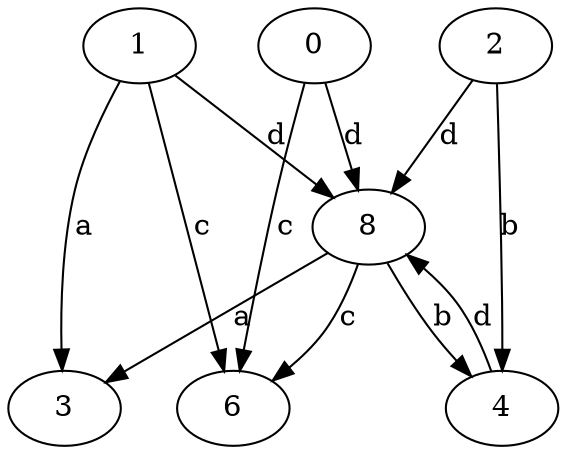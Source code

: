 strict digraph  {
0;
1;
2;
3;
4;
6;
8;
0 -> 6  [label=c];
0 -> 8  [label=d];
1 -> 3  [label=a];
1 -> 6  [label=c];
1 -> 8  [label=d];
2 -> 4  [label=b];
2 -> 8  [label=d];
4 -> 8  [label=d];
8 -> 3  [label=a];
8 -> 4  [label=b];
8 -> 6  [label=c];
}

